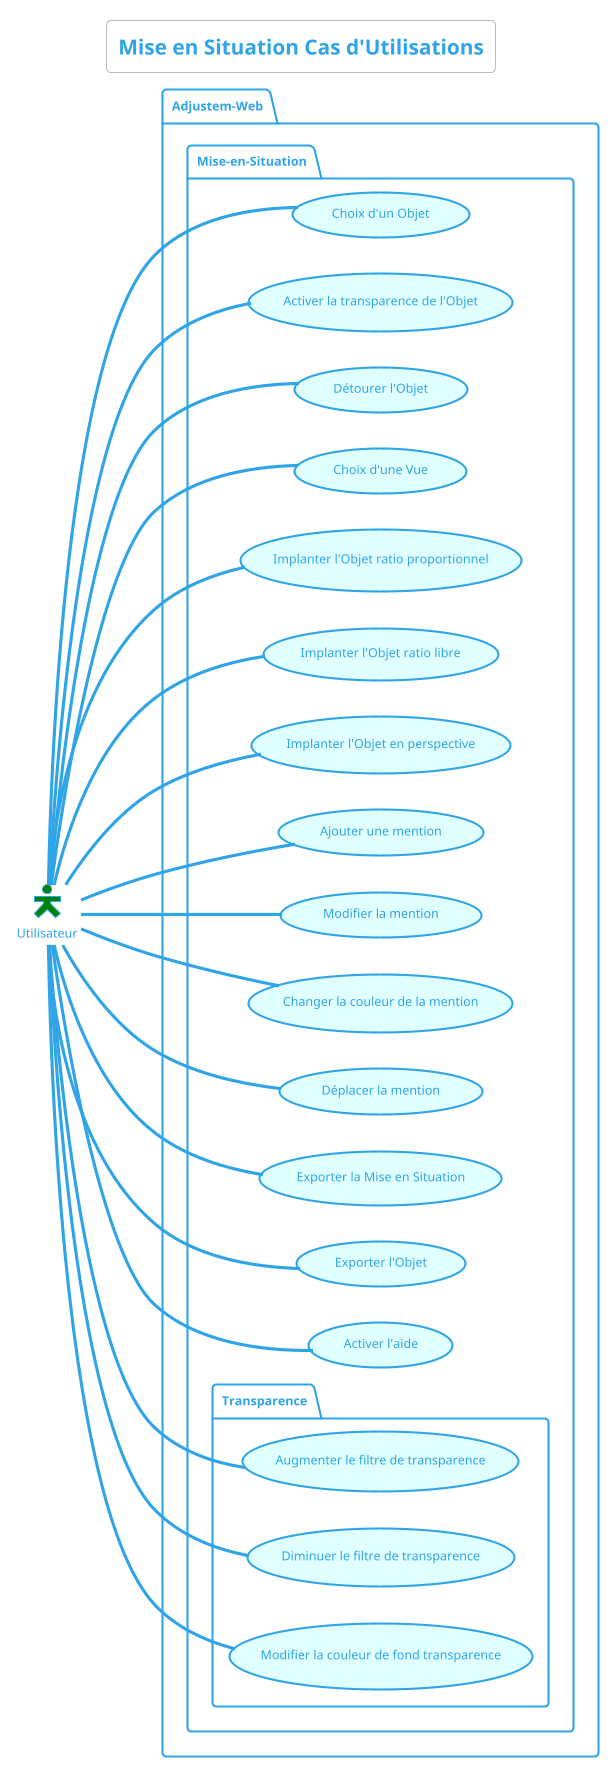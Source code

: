 @startuml Mise en Situation Cas d'Utilisations
!theme cerulean-outline
skinparam actorStyle hollow
left to right direction
title Mise en Situation Cas d'Utilisations

:Utilisateur: as u #green

package Adjustem-Web {
    package Mise-en-Situation {

        usecase "Choix d'un Objet" as UC1 #LightCyan
        usecase "Activer la transparence de l'Objet" as UC2 #LightCyan
        package Transparence {

            usecase "Augmenter le filtre de transparence" as UC3 #LightCyan
            usecase "Diminuer le filtre de transparence" as UC4 #LightCyan
            usecase "Modifier la couleur de fond transparence" as UC5 #LightCyan
        }

        usecase "Détourer l'Objet" as UC6 #LightCyan

        usecase "Choix d'une Vue" as UC7 #LightCyan

        usecase "Implanter l'Objet ratio proportionnel" as UC8 #LightCyan
        usecase "Implanter l'Objet ratio libre" as UC9 #LightCyan
        usecase "Implanter l'Objet en perspective" as UC10 #LightCyan

        usecase "Ajouter une mention" as UC11 #LightCyan
        usecase "Modifier la mention" as UC12 #LightCyan
        usecase "Changer la couleur de la mention" as UC13 #LightCyan
        usecase "Déplacer la mention" as UC14 #LightCyan

        usecase "Exporter la Mise en Situation" as UC15 #LightCyan

        usecase "Exporter l'Objet" as UC16 #LightCyan
        usecase "Activer l'aide" as UC17 #LightCyan

    }
}

u --- UC1
u --- UC2
u --- UC3
u --- UC4
u --- UC5
u --- UC6
u --- UC7
u --- UC8
u --- UC9
u --- UC10
u --- UC11
u --- UC12
u --- UC13
u --- UC14
u --- UC15
u --- UC16
u --- UC17

@enduml
